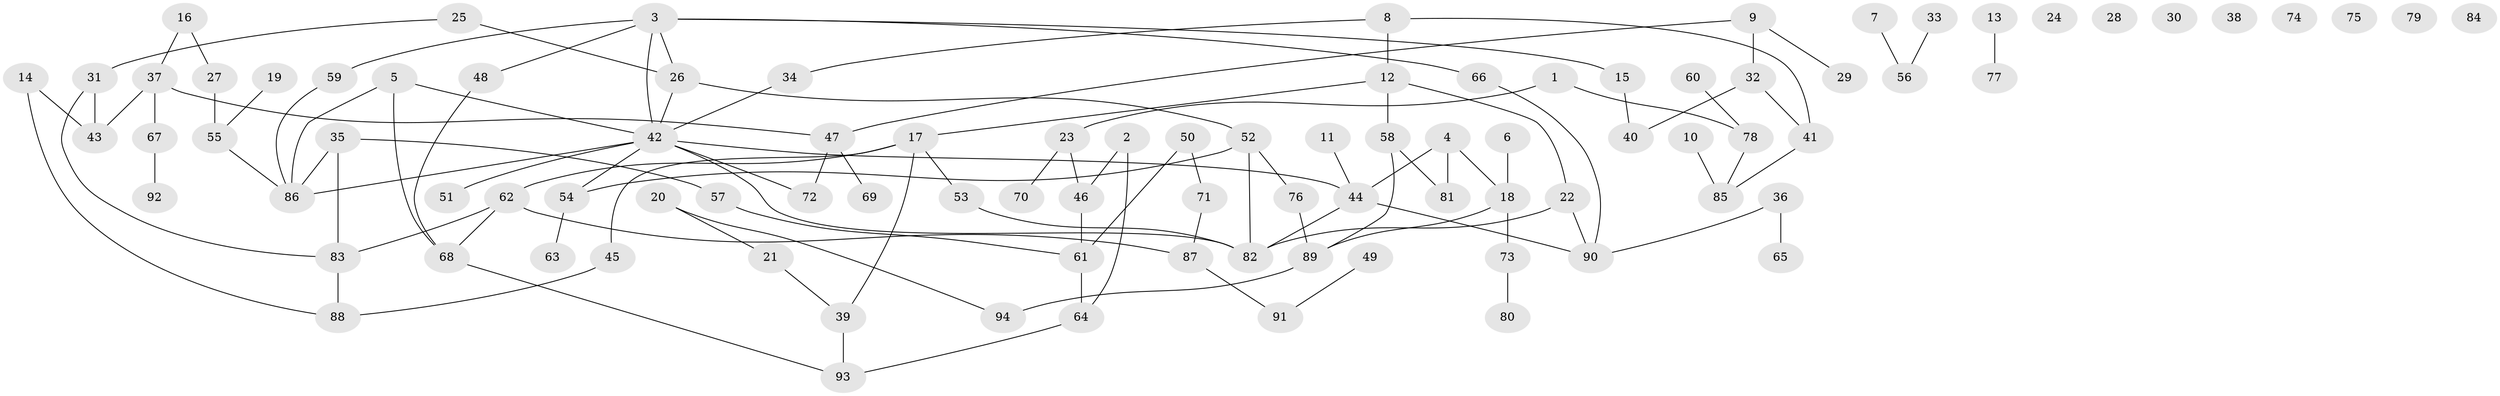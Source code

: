 // coarse degree distribution, {2: 0.20634920634920634, 3: 0.15873015873015872, 5: 0.12698412698412698, 1: 0.2222222222222222, 0: 0.12698412698412698, 11: 0.015873015873015872, 4: 0.12698412698412698, 7: 0.015873015873015872}
// Generated by graph-tools (version 1.1) at 2025/41/03/06/25 10:41:22]
// undirected, 94 vertices, 112 edges
graph export_dot {
graph [start="1"]
  node [color=gray90,style=filled];
  1;
  2;
  3;
  4;
  5;
  6;
  7;
  8;
  9;
  10;
  11;
  12;
  13;
  14;
  15;
  16;
  17;
  18;
  19;
  20;
  21;
  22;
  23;
  24;
  25;
  26;
  27;
  28;
  29;
  30;
  31;
  32;
  33;
  34;
  35;
  36;
  37;
  38;
  39;
  40;
  41;
  42;
  43;
  44;
  45;
  46;
  47;
  48;
  49;
  50;
  51;
  52;
  53;
  54;
  55;
  56;
  57;
  58;
  59;
  60;
  61;
  62;
  63;
  64;
  65;
  66;
  67;
  68;
  69;
  70;
  71;
  72;
  73;
  74;
  75;
  76;
  77;
  78;
  79;
  80;
  81;
  82;
  83;
  84;
  85;
  86;
  87;
  88;
  89;
  90;
  91;
  92;
  93;
  94;
  1 -- 23;
  1 -- 78;
  2 -- 46;
  2 -- 64;
  3 -- 15;
  3 -- 26;
  3 -- 42;
  3 -- 48;
  3 -- 59;
  3 -- 66;
  4 -- 18;
  4 -- 44;
  4 -- 81;
  5 -- 42;
  5 -- 68;
  5 -- 86;
  6 -- 18;
  7 -- 56;
  8 -- 12;
  8 -- 34;
  8 -- 41;
  9 -- 29;
  9 -- 32;
  9 -- 47;
  10 -- 85;
  11 -- 44;
  12 -- 17;
  12 -- 22;
  12 -- 58;
  13 -- 77;
  14 -- 43;
  14 -- 88;
  15 -- 40;
  16 -- 27;
  16 -- 37;
  17 -- 39;
  17 -- 45;
  17 -- 53;
  17 -- 62;
  18 -- 73;
  18 -- 89;
  19 -- 55;
  20 -- 21;
  20 -- 94;
  21 -- 39;
  22 -- 82;
  22 -- 90;
  23 -- 46;
  23 -- 70;
  25 -- 26;
  25 -- 31;
  26 -- 42;
  26 -- 52;
  27 -- 55;
  31 -- 43;
  31 -- 83;
  32 -- 40;
  32 -- 41;
  33 -- 56;
  34 -- 42;
  35 -- 57;
  35 -- 83;
  35 -- 86;
  36 -- 65;
  36 -- 90;
  37 -- 43;
  37 -- 47;
  37 -- 67;
  39 -- 93;
  41 -- 85;
  42 -- 44;
  42 -- 51;
  42 -- 54;
  42 -- 72;
  42 -- 82;
  42 -- 86;
  44 -- 82;
  44 -- 90;
  45 -- 88;
  46 -- 61;
  47 -- 69;
  47 -- 72;
  48 -- 68;
  49 -- 91;
  50 -- 61;
  50 -- 71;
  52 -- 54;
  52 -- 76;
  52 -- 82;
  53 -- 82;
  54 -- 63;
  55 -- 86;
  57 -- 61;
  58 -- 81;
  58 -- 89;
  59 -- 86;
  60 -- 78;
  61 -- 64;
  62 -- 68;
  62 -- 83;
  62 -- 87;
  64 -- 93;
  66 -- 90;
  67 -- 92;
  68 -- 93;
  71 -- 87;
  73 -- 80;
  76 -- 89;
  78 -- 85;
  83 -- 88;
  87 -- 91;
  89 -- 94;
}
